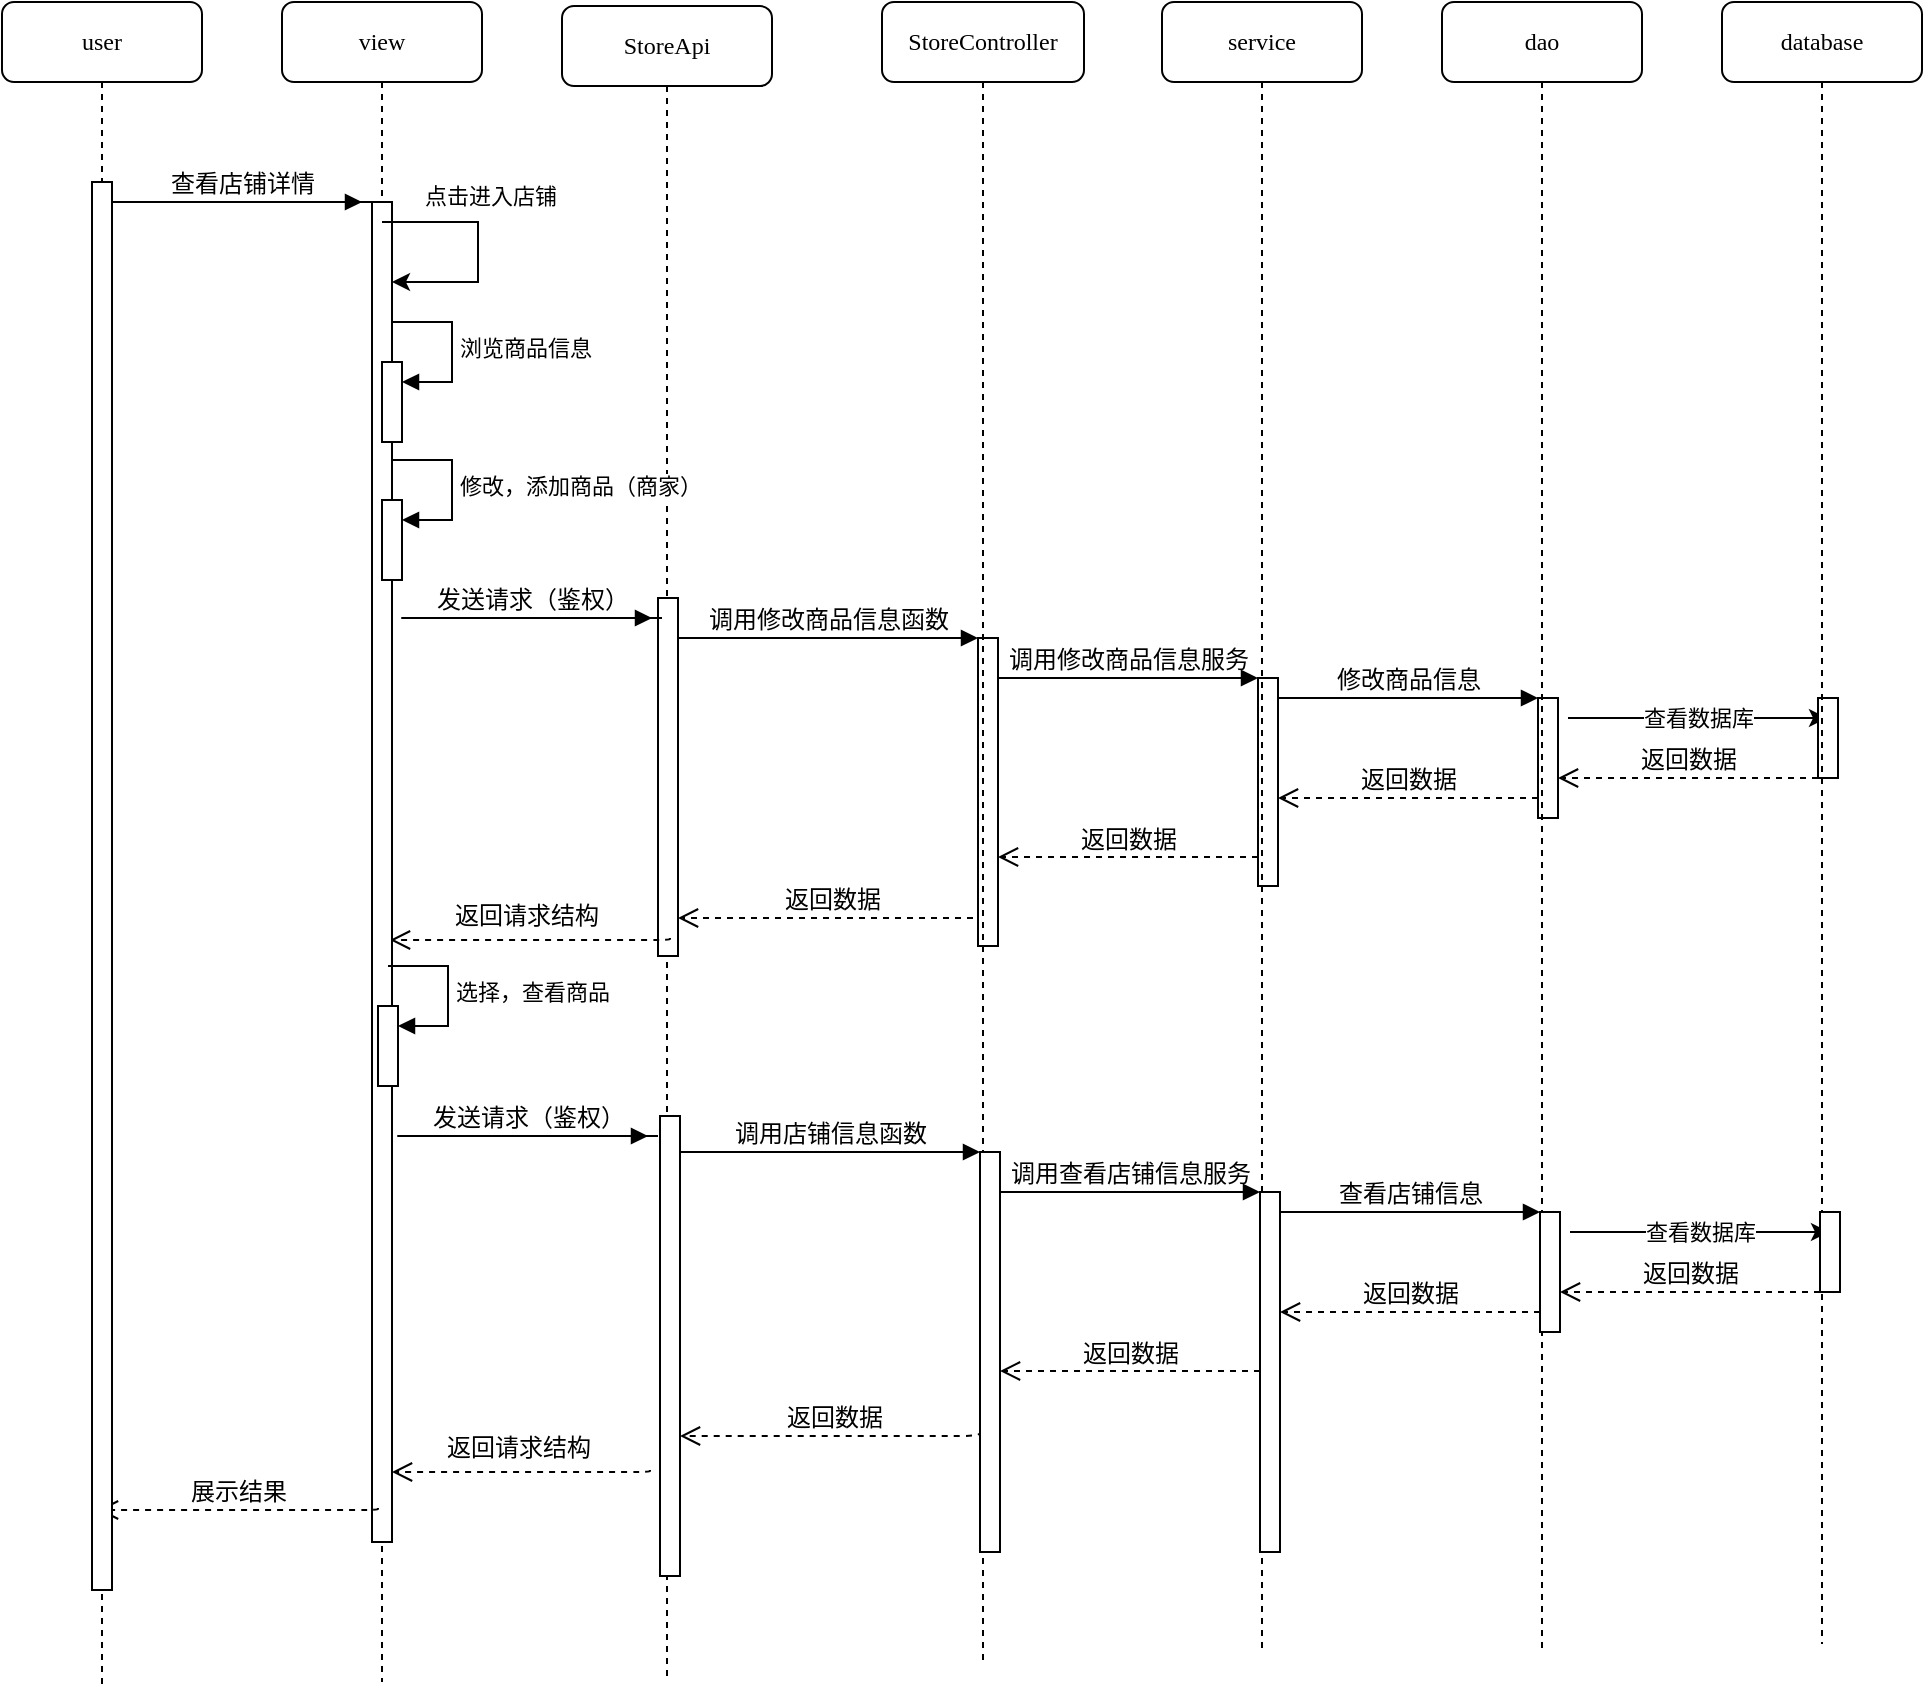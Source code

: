 <mxfile version="21.3.2" type="github">
  <diagram name="Page-1" id="13e1069c-82ec-6db2-03f1-153e76fe0fe0">
    <mxGraphModel dx="1866" dy="943" grid="0" gridSize="10" guides="1" tooltips="1" connect="1" arrows="1" fold="1" page="0" pageScale="1" pageWidth="1100" pageHeight="850" background="none" math="0" shadow="0">
      <root>
        <mxCell id="0" />
        <mxCell id="1" parent="0" />
        <mxCell id="7baba1c4bc27f4b0-2" value="StoreApi" style="shape=umlLifeline;perimeter=lifelinePerimeter;whiteSpace=wrap;html=1;container=1;collapsible=0;recursiveResize=0;outlineConnect=0;rounded=1;shadow=0;comic=0;labelBackgroundColor=none;strokeWidth=1;fontFamily=Verdana;fontSize=12;align=center;" parent="1" vertex="1">
          <mxGeometry x="240" y="82" width="105" height="837" as="geometry" />
        </mxCell>
        <mxCell id="adu6NJV0Gvja6ifed4p5-8" value="" style="html=1;points=[];perimeter=orthogonalPerimeter;rounded=0;shadow=0;comic=0;labelBackgroundColor=none;strokeWidth=1;fontFamily=Verdana;fontSize=12;align=center;" vertex="1" parent="7baba1c4bc27f4b0-2">
          <mxGeometry x="48" y="296" width="10" height="179" as="geometry" />
        </mxCell>
        <mxCell id="adu6NJV0Gvja6ifed4p5-9" value="返回数据" style="html=1;verticalAlign=bottom;endArrow=open;dashed=1;endSize=8;labelBackgroundColor=none;fontFamily=Verdana;fontSize=12;edgeStyle=elbowEdgeStyle;elbow=vertical;" edge="1" parent="7baba1c4bc27f4b0-2">
          <mxGeometry relative="1" as="geometry">
            <mxPoint x="58" y="456" as="targetPoint" />
            <Array as="points">
              <mxPoint x="163" y="456" />
            </Array>
            <mxPoint x="211.5" y="456" as="sourcePoint" />
          </mxGeometry>
        </mxCell>
        <mxCell id="adu6NJV0Gvja6ifed4p5-10" value="" style="html=1;points=[];perimeter=orthogonalPerimeter;rounded=0;shadow=0;comic=0;labelBackgroundColor=none;strokeWidth=1;fontFamily=Verdana;fontSize=12;align=center;" vertex="1" parent="7baba1c4bc27f4b0-2">
          <mxGeometry x="208" y="316" width="10" height="154" as="geometry" />
        </mxCell>
        <mxCell id="adu6NJV0Gvja6ifed4p5-11" value="返回数据" style="html=1;verticalAlign=bottom;endArrow=open;dashed=1;endSize=8;labelBackgroundColor=none;fontFamily=Verdana;fontSize=12;edgeStyle=elbowEdgeStyle;elbow=vertical;" edge="1" parent="7baba1c4bc27f4b0-2">
          <mxGeometry relative="1" as="geometry">
            <mxPoint x="218" y="425.5" as="targetPoint" />
            <Array as="points">
              <mxPoint x="323" y="425.5" />
            </Array>
            <mxPoint x="348" y="425.5" as="sourcePoint" />
          </mxGeometry>
        </mxCell>
        <mxCell id="adu6NJV0Gvja6ifed4p5-12" value="返回数据" style="html=1;verticalAlign=bottom;endArrow=open;dashed=1;endSize=8;labelBackgroundColor=none;fontFamily=Verdana;fontSize=12;edgeStyle=elbowEdgeStyle;elbow=vertical;" edge="1" parent="7baba1c4bc27f4b0-2">
          <mxGeometry relative="1" as="geometry">
            <mxPoint x="358" y="396" as="targetPoint" />
            <Array as="points">
              <mxPoint x="463" y="396" />
            </Array>
            <mxPoint x="488" y="396" as="sourcePoint" />
          </mxGeometry>
        </mxCell>
        <mxCell id="adu6NJV0Gvja6ifed4p5-13" value="查看数据库" style="endArrow=classic;html=1;rounded=0;" edge="1" parent="7baba1c4bc27f4b0-2">
          <mxGeometry width="50" height="50" relative="1" as="geometry">
            <mxPoint x="503" y="356" as="sourcePoint" />
            <mxPoint x="632.5" y="356" as="targetPoint" />
          </mxGeometry>
        </mxCell>
        <mxCell id="adu6NJV0Gvja6ifed4p5-14" value="返回数据" style="html=1;verticalAlign=bottom;endArrow=open;dashed=1;endSize=8;labelBackgroundColor=none;fontFamily=Verdana;fontSize=12;edgeStyle=elbowEdgeStyle;elbow=vertical;" edge="1" parent="7baba1c4bc27f4b0-2">
          <mxGeometry relative="1" as="geometry">
            <mxPoint x="498" y="386" as="targetPoint" />
            <Array as="points">
              <mxPoint x="603" y="386" />
            </Array>
            <mxPoint x="628" y="386" as="sourcePoint" />
          </mxGeometry>
        </mxCell>
        <mxCell id="adu6NJV0Gvja6ifed4p5-15" value="" style="html=1;points=[];perimeter=orthogonalPerimeter;outlineConnect=0;targetShapes=umlLifeline;portConstraint=eastwest;newEdgeStyle={&quot;edgeStyle&quot;:&quot;elbowEdgeStyle&quot;,&quot;elbow&quot;:&quot;vertical&quot;,&quot;curved&quot;:0,&quot;rounded&quot;:0};" vertex="1" parent="7baba1c4bc27f4b0-2">
          <mxGeometry x="628" y="346" width="10" height="40" as="geometry" />
        </mxCell>
        <mxCell id="adu6NJV0Gvja6ifed4p5-16" value="" style="html=1;points=[];perimeter=orthogonalPerimeter;rounded=0;shadow=0;comic=0;labelBackgroundColor=none;strokeWidth=1;fontFamily=Verdana;fontSize=12;align=center;" vertex="1" parent="7baba1c4bc27f4b0-2">
          <mxGeometry x="348" y="336" width="10" height="104" as="geometry" />
        </mxCell>
        <mxCell id="adu6NJV0Gvja6ifed4p5-17" value="调用修改商品信息服务" style="html=1;verticalAlign=bottom;endArrow=block;labelBackgroundColor=none;fontFamily=Verdana;fontSize=12;edgeStyle=elbowEdgeStyle;elbow=vertical;" edge="1" parent="7baba1c4bc27f4b0-2" source="adu6NJV0Gvja6ifed4p5-10" target="adu6NJV0Gvja6ifed4p5-16">
          <mxGeometry relative="1" as="geometry">
            <mxPoint x="273" y="336" as="sourcePoint" />
            <Array as="points">
              <mxPoint x="223" y="336" />
            </Array>
          </mxGeometry>
        </mxCell>
        <mxCell id="adu6NJV0Gvja6ifed4p5-18" value="" style="html=1;points=[];perimeter=orthogonalPerimeter;rounded=0;shadow=0;comic=0;labelBackgroundColor=none;strokeWidth=1;fontFamily=Verdana;fontSize=12;align=center;" vertex="1" parent="7baba1c4bc27f4b0-2">
          <mxGeometry x="488" y="346" width="10" height="60" as="geometry" />
        </mxCell>
        <mxCell id="adu6NJV0Gvja6ifed4p5-19" value="修改商品信息" style="html=1;verticalAlign=bottom;endArrow=block;entryX=0;entryY=0;labelBackgroundColor=none;fontFamily=Verdana;fontSize=12;edgeStyle=elbowEdgeStyle;elbow=vertical;" edge="1" parent="7baba1c4bc27f4b0-2" source="adu6NJV0Gvja6ifed4p5-16" target="adu6NJV0Gvja6ifed4p5-18">
          <mxGeometry relative="1" as="geometry">
            <mxPoint x="413" y="346" as="sourcePoint" />
          </mxGeometry>
        </mxCell>
        <mxCell id="adu6NJV0Gvja6ifed4p5-20" value="调用修改商品信息函数" style="html=1;verticalAlign=bottom;endArrow=block;entryX=0;entryY=0;labelBackgroundColor=none;fontFamily=Verdana;fontSize=12;edgeStyle=elbowEdgeStyle;elbow=vertical;" edge="1" parent="7baba1c4bc27f4b0-2" source="adu6NJV0Gvja6ifed4p5-8" target="adu6NJV0Gvja6ifed4p5-10">
          <mxGeometry relative="1" as="geometry">
            <mxPoint x="133" y="316" as="sourcePoint" />
          </mxGeometry>
        </mxCell>
        <mxCell id="adu6NJV0Gvja6ifed4p5-21" value="发送请求（鉴权）" style="html=1;verticalAlign=bottom;endArrow=block;labelBackgroundColor=none;fontFamily=Verdana;fontSize=12;edgeStyle=elbowEdgeStyle;elbow=vertical;" edge="1" parent="7baba1c4bc27f4b0-2">
          <mxGeometry x="0.547" relative="1" as="geometry">
            <mxPoint x="50" y="306" as="sourcePoint" />
            <mxPoint x="45" y="306" as="targetPoint" />
            <Array as="points">
              <mxPoint x="-85" y="306" />
            </Array>
            <mxPoint as="offset" />
          </mxGeometry>
        </mxCell>
        <mxCell id="-mmKebMZnPX7TyjY1fdx-10" value="返回请求结构" style="html=1;verticalAlign=bottom;endArrow=open;dashed=1;endSize=8;labelBackgroundColor=none;fontFamily=Verdana;fontSize=12;edgeStyle=elbowEdgeStyle;elbow=vertical;exitX=0;exitY=0.695;exitDx=0;exitDy=0;exitPerimeter=0;" parent="7baba1c4bc27f4b0-2" edge="1" target="7baba1c4bc27f4b0-9">
          <mxGeometry x="0.035" y="-3" relative="1" as="geometry">
            <mxPoint x="-75" y="730" as="targetPoint" />
            <Array as="points">
              <mxPoint x="-1" y="733" />
            </Array>
            <mxPoint x="44" y="732" as="sourcePoint" />
            <mxPoint as="offset" />
          </mxGeometry>
        </mxCell>
        <mxCell id="adu6NJV0Gvja6ifed4p5-29" value="返回请求结构" style="html=1;verticalAlign=bottom;endArrow=open;dashed=1;endSize=8;labelBackgroundColor=none;fontFamily=Verdana;fontSize=12;edgeStyle=elbowEdgeStyle;elbow=vertical;exitX=0;exitY=0.695;exitDx=0;exitDy=0;exitPerimeter=0;" edge="1" parent="7baba1c4bc27f4b0-2">
          <mxGeometry x="0.035" y="-3" relative="1" as="geometry">
            <mxPoint x="-86" y="467" as="targetPoint" />
            <Array as="points">
              <mxPoint x="9" y="467" />
            </Array>
            <mxPoint x="54" y="466" as="sourcePoint" />
            <mxPoint as="offset" />
          </mxGeometry>
        </mxCell>
        <mxCell id="adu6NJV0Gvja6ifed4p5-28" value="发送请求（鉴权）" style="html=1;verticalAlign=bottom;endArrow=block;labelBackgroundColor=none;fontFamily=Verdana;fontSize=12;edgeStyle=elbowEdgeStyle;elbow=vertical;" edge="1" parent="7baba1c4bc27f4b0-2">
          <mxGeometry x="0.547" relative="1" as="geometry">
            <mxPoint x="48" y="565" as="sourcePoint" />
            <mxPoint x="43" y="565" as="targetPoint" />
            <Array as="points">
              <mxPoint x="-87" y="565" />
            </Array>
            <mxPoint as="offset" />
          </mxGeometry>
        </mxCell>
        <mxCell id="7baba1c4bc27f4b0-3" value="StoreController" style="shape=umlLifeline;perimeter=lifelinePerimeter;whiteSpace=wrap;html=1;container=1;collapsible=0;recursiveResize=0;outlineConnect=0;rounded=1;shadow=0;comic=0;labelBackgroundColor=none;strokeWidth=1;fontFamily=Verdana;fontSize=12;align=center;" parent="1" vertex="1">
          <mxGeometry x="400" y="80" width="101" height="832" as="geometry" />
        </mxCell>
        <mxCell id="7baba1c4bc27f4b0-4" value="service" style="shape=umlLifeline;perimeter=lifelinePerimeter;whiteSpace=wrap;html=1;container=1;collapsible=0;recursiveResize=0;outlineConnect=0;rounded=1;shadow=0;comic=0;labelBackgroundColor=none;strokeWidth=1;fontFamily=Verdana;fontSize=12;align=center;" parent="1" vertex="1">
          <mxGeometry x="540" y="80" width="100" height="824" as="geometry" />
        </mxCell>
        <mxCell id="7baba1c4bc27f4b0-5" value="dao" style="shape=umlLifeline;perimeter=lifelinePerimeter;whiteSpace=wrap;html=1;container=1;collapsible=0;recursiveResize=0;outlineConnect=0;rounded=1;shadow=0;comic=0;labelBackgroundColor=none;strokeWidth=1;fontFamily=Verdana;fontSize=12;align=center;" parent="1" vertex="1">
          <mxGeometry x="680" y="80" width="100" height="826" as="geometry" />
        </mxCell>
        <mxCell id="7baba1c4bc27f4b0-6" value="database" style="shape=umlLifeline;perimeter=lifelinePerimeter;whiteSpace=wrap;html=1;container=1;collapsible=0;recursiveResize=0;outlineConnect=0;rounded=1;shadow=0;comic=0;labelBackgroundColor=none;strokeWidth=1;fontFamily=Verdana;fontSize=12;align=center;" parent="1" vertex="1">
          <mxGeometry x="820" y="80" width="100" height="821" as="geometry" />
        </mxCell>
        <mxCell id="7baba1c4bc27f4b0-8" value="view" style="shape=umlLifeline;perimeter=lifelinePerimeter;whiteSpace=wrap;html=1;container=1;collapsible=0;recursiveResize=0;outlineConnect=0;rounded=1;shadow=0;comic=0;labelBackgroundColor=none;strokeWidth=1;fontFamily=Verdana;fontSize=12;align=center;" parent="1" vertex="1">
          <mxGeometry x="100" y="80" width="100" height="840" as="geometry" />
        </mxCell>
        <mxCell id="7baba1c4bc27f4b0-9" value="" style="html=1;points=[];perimeter=orthogonalPerimeter;rounded=0;shadow=0;comic=0;labelBackgroundColor=none;strokeWidth=1;fontFamily=Verdana;fontSize=12;align=center;" parent="7baba1c4bc27f4b0-8" vertex="1">
          <mxGeometry x="45" y="100" width="10" height="670" as="geometry" />
        </mxCell>
        <mxCell id="adu6NJV0Gvja6ifed4p5-1" value="" style="endArrow=classic;html=1;rounded=0;" edge="1" parent="7baba1c4bc27f4b0-8" source="7baba1c4bc27f4b0-8" target="7baba1c4bc27f4b0-9">
          <mxGeometry width="50" height="50" relative="1" as="geometry">
            <mxPoint x="78" y="159" as="sourcePoint" />
            <mxPoint x="128" y="109" as="targetPoint" />
            <Array as="points">
              <mxPoint x="98" y="110" />
              <mxPoint x="98" y="140" />
            </Array>
          </mxGeometry>
        </mxCell>
        <mxCell id="adu6NJV0Gvja6ifed4p5-2" value="点击进入店铺" style="edgeLabel;html=1;align=center;verticalAlign=middle;resizable=0;points=[];" vertex="1" connectable="0" parent="adu6NJV0Gvja6ifed4p5-1">
          <mxGeometry x="-0.095" y="-2" relative="1" as="geometry">
            <mxPoint x="8" y="-20" as="offset" />
          </mxGeometry>
        </mxCell>
        <mxCell id="adu6NJV0Gvja6ifed4p5-22" value="" style="html=1;points=[];perimeter=orthogonalPerimeter;outlineConnect=0;targetShapes=umlLifeline;portConstraint=eastwest;newEdgeStyle={&quot;edgeStyle&quot;:&quot;elbowEdgeStyle&quot;,&quot;elbow&quot;:&quot;vertical&quot;,&quot;curved&quot;:0,&quot;rounded&quot;:0};" vertex="1" parent="7baba1c4bc27f4b0-8">
          <mxGeometry x="48" y="502" width="10" height="40" as="geometry" />
        </mxCell>
        <mxCell id="adu6NJV0Gvja6ifed4p5-23" value="选择，查看商品" style="html=1;align=left;spacingLeft=2;endArrow=block;rounded=0;edgeStyle=orthogonalEdgeStyle;curved=0;rounded=0;" edge="1" target="adu6NJV0Gvja6ifed4p5-22" parent="7baba1c4bc27f4b0-8">
          <mxGeometry relative="1" as="geometry">
            <mxPoint x="53" y="482" as="sourcePoint" />
            <Array as="points">
              <mxPoint x="83" y="512" />
            </Array>
          </mxGeometry>
        </mxCell>
        <mxCell id="adu6NJV0Gvja6ifed4p5-24" value="" style="html=1;points=[];perimeter=orthogonalPerimeter;outlineConnect=0;targetShapes=umlLifeline;portConstraint=eastwest;newEdgeStyle={&quot;edgeStyle&quot;:&quot;elbowEdgeStyle&quot;,&quot;elbow&quot;:&quot;vertical&quot;,&quot;curved&quot;:0,&quot;rounded&quot;:0};" vertex="1" parent="7baba1c4bc27f4b0-8">
          <mxGeometry x="50" y="249" width="10" height="40" as="geometry" />
        </mxCell>
        <mxCell id="adu6NJV0Gvja6ifed4p5-25" value="修改，添加商品（商家）" style="html=1;align=left;spacingLeft=2;endArrow=block;rounded=0;edgeStyle=orthogonalEdgeStyle;curved=0;rounded=0;" edge="1" target="adu6NJV0Gvja6ifed4p5-24" parent="7baba1c4bc27f4b0-8">
          <mxGeometry relative="1" as="geometry">
            <mxPoint x="55" y="229" as="sourcePoint" />
            <Array as="points">
              <mxPoint x="85" y="259" />
            </Array>
          </mxGeometry>
        </mxCell>
        <mxCell id="adu6NJV0Gvja6ifed4p5-26" value="" style="html=1;points=[];perimeter=orthogonalPerimeter;outlineConnect=0;targetShapes=umlLifeline;portConstraint=eastwest;newEdgeStyle={&quot;edgeStyle&quot;:&quot;elbowEdgeStyle&quot;,&quot;elbow&quot;:&quot;vertical&quot;,&quot;curved&quot;:0,&quot;rounded&quot;:0};" vertex="1" parent="7baba1c4bc27f4b0-8">
          <mxGeometry x="50" y="180" width="10" height="40" as="geometry" />
        </mxCell>
        <mxCell id="adu6NJV0Gvja6ifed4p5-27" value="浏览商品信息" style="html=1;align=left;spacingLeft=2;endArrow=block;rounded=0;edgeStyle=orthogonalEdgeStyle;curved=0;rounded=0;" edge="1" target="adu6NJV0Gvja6ifed4p5-26" parent="7baba1c4bc27f4b0-8">
          <mxGeometry relative="1" as="geometry">
            <mxPoint x="55" y="160" as="sourcePoint" />
            <Array as="points">
              <mxPoint x="85" y="190" />
            </Array>
          </mxGeometry>
        </mxCell>
        <mxCell id="-mmKebMZnPX7TyjY1fdx-11" value="展示结果" style="html=1;verticalAlign=bottom;endArrow=open;dashed=1;endSize=8;labelBackgroundColor=none;fontFamily=Verdana;fontSize=12;edgeStyle=elbowEdgeStyle;elbow=vertical;exitX=0;exitY=0.695;exitDx=0;exitDy=0;exitPerimeter=0;" parent="7baba1c4bc27f4b0-8" edge="1">
          <mxGeometry x="0.007" relative="1" as="geometry">
            <mxPoint x="-92" y="754" as="targetPoint" />
            <Array as="points">
              <mxPoint x="3" y="754" />
            </Array>
            <mxPoint x="48" y="753" as="sourcePoint" />
            <mxPoint as="offset" />
          </mxGeometry>
        </mxCell>
        <mxCell id="7baba1c4bc27f4b0-11" value="查看店铺详情" style="html=1;verticalAlign=bottom;endArrow=block;labelBackgroundColor=none;fontFamily=Verdana;fontSize=12;edgeStyle=elbowEdgeStyle;elbow=vertical;" parent="1" source="7baba1c4bc27f4b0-9" edge="1">
          <mxGeometry x="0.547" relative="1" as="geometry">
            <mxPoint x="220" y="190" as="sourcePoint" />
            <mxPoint x="140" y="180" as="targetPoint" />
            <Array as="points">
              <mxPoint x="10" y="180" />
            </Array>
            <mxPoint as="offset" />
          </mxGeometry>
        </mxCell>
        <mxCell id="-mmKebMZnPX7TyjY1fdx-7" value="user" style="shape=umlLifeline;perimeter=lifelinePerimeter;whiteSpace=wrap;html=1;container=1;collapsible=0;recursiveResize=0;outlineConnect=0;rounded=1;shadow=0;comic=0;labelBackgroundColor=none;strokeWidth=1;fontFamily=Verdana;fontSize=12;align=center;" parent="1" vertex="1">
          <mxGeometry x="-40" y="80" width="100" height="843" as="geometry" />
        </mxCell>
        <mxCell id="-mmKebMZnPX7TyjY1fdx-8" value="" style="html=1;points=[];perimeter=orthogonalPerimeter;rounded=0;shadow=0;comic=0;labelBackgroundColor=none;strokeWidth=1;fontFamily=Verdana;fontSize=12;align=center;" parent="-mmKebMZnPX7TyjY1fdx-7" vertex="1">
          <mxGeometry x="45" y="90" width="10" height="704" as="geometry" />
        </mxCell>
        <mxCell id="7baba1c4bc27f4b0-10" value="" style="html=1;points=[];perimeter=orthogonalPerimeter;rounded=0;shadow=0;comic=0;labelBackgroundColor=none;strokeWidth=1;fontFamily=Verdana;fontSize=12;align=center;" parent="1" vertex="1">
          <mxGeometry x="289" y="637" width="10" height="230" as="geometry" />
        </mxCell>
        <mxCell id="-mmKebMZnPX7TyjY1fdx-4" value="返回数据" style="html=1;verticalAlign=bottom;endArrow=open;dashed=1;endSize=8;labelBackgroundColor=none;fontFamily=Verdana;fontSize=12;edgeStyle=elbowEdgeStyle;elbow=vertical;exitX=0;exitY=0.695;exitDx=0;exitDy=0;exitPerimeter=0;" parent="1" source="7baba1c4bc27f4b0-13" edge="1">
          <mxGeometry relative="1" as="geometry">
            <mxPoint x="299" y="797" as="targetPoint" />
            <Array as="points">
              <mxPoint x="404" y="797" />
            </Array>
            <mxPoint x="429" y="797" as="sourcePoint" />
          </mxGeometry>
        </mxCell>
        <mxCell id="7baba1c4bc27f4b0-13" value="" style="html=1;points=[];perimeter=orthogonalPerimeter;rounded=0;shadow=0;comic=0;labelBackgroundColor=none;strokeWidth=1;fontFamily=Verdana;fontSize=12;align=center;" parent="1" vertex="1">
          <mxGeometry x="449" y="655" width="10" height="200" as="geometry" />
        </mxCell>
        <mxCell id="-mmKebMZnPX7TyjY1fdx-5" value="返回数据" style="html=1;verticalAlign=bottom;endArrow=open;dashed=1;endSize=8;labelBackgroundColor=none;fontFamily=Verdana;fontSize=12;edgeStyle=elbowEdgeStyle;elbow=vertical;" parent="1" edge="1">
          <mxGeometry relative="1" as="geometry">
            <mxPoint x="459" y="764.5" as="targetPoint" />
            <Array as="points">
              <mxPoint x="564" y="764.5" />
            </Array>
            <mxPoint x="589" y="764.5" as="sourcePoint" />
          </mxGeometry>
        </mxCell>
        <mxCell id="-mmKebMZnPX7TyjY1fdx-6" value="返回数据" style="html=1;verticalAlign=bottom;endArrow=open;dashed=1;endSize=8;labelBackgroundColor=none;fontFamily=Verdana;fontSize=12;edgeStyle=elbowEdgeStyle;elbow=vertical;" parent="1" edge="1">
          <mxGeometry relative="1" as="geometry">
            <mxPoint x="599" y="735" as="targetPoint" />
            <Array as="points">
              <mxPoint x="704" y="735" />
            </Array>
            <mxPoint x="729" y="735" as="sourcePoint" />
          </mxGeometry>
        </mxCell>
        <mxCell id="-mmKebMZnPX7TyjY1fdx-2" value="查看数据库" style="endArrow=classic;html=1;rounded=0;" parent="1" edge="1">
          <mxGeometry width="50" height="50" relative="1" as="geometry">
            <mxPoint x="744" y="695" as="sourcePoint" />
            <mxPoint x="873.5" y="695" as="targetPoint" />
          </mxGeometry>
        </mxCell>
        <mxCell id="-mmKebMZnPX7TyjY1fdx-3" value="返回数据" style="html=1;verticalAlign=bottom;endArrow=open;dashed=1;endSize=8;labelBackgroundColor=none;fontFamily=Verdana;fontSize=12;edgeStyle=elbowEdgeStyle;elbow=vertical;" parent="1" edge="1">
          <mxGeometry relative="1" as="geometry">
            <mxPoint x="739" y="725" as="targetPoint" />
            <Array as="points">
              <mxPoint x="844" y="725" />
            </Array>
            <mxPoint x="869" y="725" as="sourcePoint" />
          </mxGeometry>
        </mxCell>
        <mxCell id="-mmKebMZnPX7TyjY1fdx-1" value="" style="html=1;points=[];perimeter=orthogonalPerimeter;outlineConnect=0;targetShapes=umlLifeline;portConstraint=eastwest;newEdgeStyle={&quot;edgeStyle&quot;:&quot;elbowEdgeStyle&quot;,&quot;elbow&quot;:&quot;vertical&quot;,&quot;curved&quot;:0,&quot;rounded&quot;:0};" parent="1" vertex="1">
          <mxGeometry x="869" y="685" width="10" height="40" as="geometry" />
        </mxCell>
        <mxCell id="7baba1c4bc27f4b0-16" value="" style="html=1;points=[];perimeter=orthogonalPerimeter;rounded=0;shadow=0;comic=0;labelBackgroundColor=none;strokeWidth=1;fontFamily=Verdana;fontSize=12;align=center;" parent="1" vertex="1">
          <mxGeometry x="589" y="675" width="10" height="180" as="geometry" />
        </mxCell>
        <mxCell id="7baba1c4bc27f4b0-17" value="调用查看店铺信息服务" style="html=1;verticalAlign=bottom;endArrow=block;labelBackgroundColor=none;fontFamily=Verdana;fontSize=12;edgeStyle=elbowEdgeStyle;elbow=vertical;" parent="1" source="7baba1c4bc27f4b0-13" target="7baba1c4bc27f4b0-16" edge="1">
          <mxGeometry relative="1" as="geometry">
            <mxPoint x="514" y="675" as="sourcePoint" />
            <Array as="points">
              <mxPoint x="464" y="675" />
            </Array>
          </mxGeometry>
        </mxCell>
        <mxCell id="7baba1c4bc27f4b0-19" value="" style="html=1;points=[];perimeter=orthogonalPerimeter;rounded=0;shadow=0;comic=0;labelBackgroundColor=none;strokeWidth=1;fontFamily=Verdana;fontSize=12;align=center;" parent="1" vertex="1">
          <mxGeometry x="729" y="685" width="10" height="60" as="geometry" />
        </mxCell>
        <mxCell id="7baba1c4bc27f4b0-20" value="查看店铺信息" style="html=1;verticalAlign=bottom;endArrow=block;entryX=0;entryY=0;labelBackgroundColor=none;fontFamily=Verdana;fontSize=12;edgeStyle=elbowEdgeStyle;elbow=vertical;" parent="1" source="7baba1c4bc27f4b0-16" target="7baba1c4bc27f4b0-19" edge="1">
          <mxGeometry relative="1" as="geometry">
            <mxPoint x="654" y="685" as="sourcePoint" />
          </mxGeometry>
        </mxCell>
        <mxCell id="7baba1c4bc27f4b0-14" value="调用店铺信息函数" style="html=1;verticalAlign=bottom;endArrow=block;entryX=0;entryY=0;labelBackgroundColor=none;fontFamily=Verdana;fontSize=12;edgeStyle=elbowEdgeStyle;elbow=vertical;" parent="1" source="7baba1c4bc27f4b0-10" target="7baba1c4bc27f4b0-13" edge="1">
          <mxGeometry relative="1" as="geometry">
            <mxPoint x="374" y="655" as="sourcePoint" />
          </mxGeometry>
        </mxCell>
      </root>
    </mxGraphModel>
  </diagram>
</mxfile>
